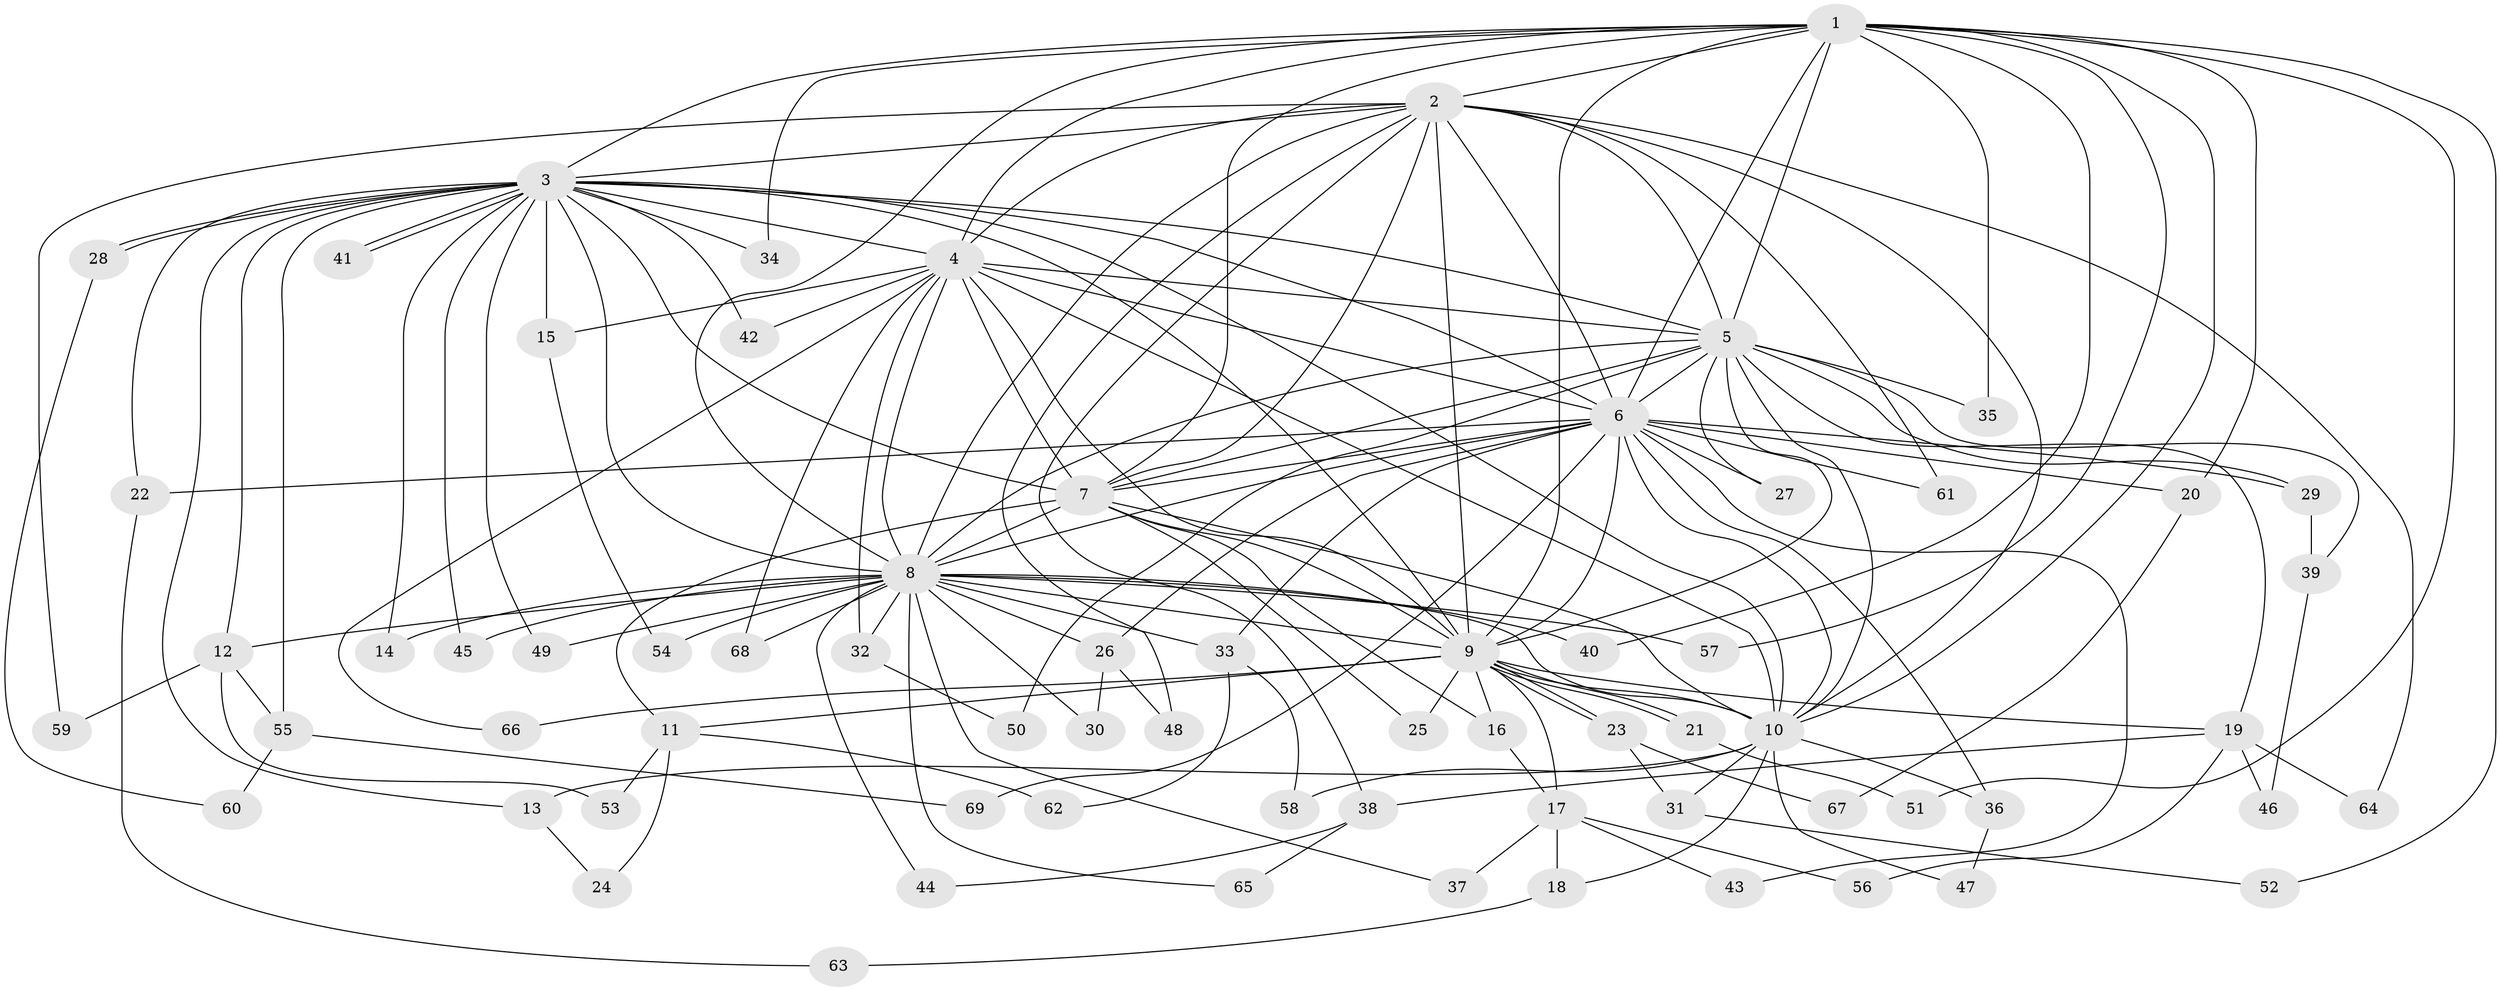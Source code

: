 // coarse degree distribution, {17: 0.020833333333333332, 20: 0.041666666666666664, 12: 0.041666666666666664, 11: 0.020833333333333332, 16: 0.020833333333333332, 19: 0.020833333333333332, 5: 0.041666666666666664, 4: 0.10416666666666667, 3: 0.16666666666666666, 2: 0.5, 1: 0.020833333333333332}
// Generated by graph-tools (version 1.1) at 2025/23/03/03/25 07:23:44]
// undirected, 69 vertices, 163 edges
graph export_dot {
graph [start="1"]
  node [color=gray90,style=filled];
  1;
  2;
  3;
  4;
  5;
  6;
  7;
  8;
  9;
  10;
  11;
  12;
  13;
  14;
  15;
  16;
  17;
  18;
  19;
  20;
  21;
  22;
  23;
  24;
  25;
  26;
  27;
  28;
  29;
  30;
  31;
  32;
  33;
  34;
  35;
  36;
  37;
  38;
  39;
  40;
  41;
  42;
  43;
  44;
  45;
  46;
  47;
  48;
  49;
  50;
  51;
  52;
  53;
  54;
  55;
  56;
  57;
  58;
  59;
  60;
  61;
  62;
  63;
  64;
  65;
  66;
  67;
  68;
  69;
  1 -- 2;
  1 -- 3;
  1 -- 4;
  1 -- 5;
  1 -- 6;
  1 -- 7;
  1 -- 8;
  1 -- 9;
  1 -- 10;
  1 -- 20;
  1 -- 34;
  1 -- 35;
  1 -- 40;
  1 -- 51;
  1 -- 52;
  1 -- 57;
  2 -- 3;
  2 -- 4;
  2 -- 5;
  2 -- 6;
  2 -- 7;
  2 -- 8;
  2 -- 9;
  2 -- 10;
  2 -- 38;
  2 -- 48;
  2 -- 59;
  2 -- 61;
  2 -- 64;
  3 -- 4;
  3 -- 5;
  3 -- 6;
  3 -- 7;
  3 -- 8;
  3 -- 9;
  3 -- 10;
  3 -- 12;
  3 -- 13;
  3 -- 14;
  3 -- 15;
  3 -- 22;
  3 -- 28;
  3 -- 28;
  3 -- 34;
  3 -- 41;
  3 -- 41;
  3 -- 42;
  3 -- 45;
  3 -- 49;
  3 -- 55;
  4 -- 5;
  4 -- 6;
  4 -- 7;
  4 -- 8;
  4 -- 9;
  4 -- 10;
  4 -- 15;
  4 -- 32;
  4 -- 42;
  4 -- 66;
  4 -- 68;
  5 -- 6;
  5 -- 7;
  5 -- 8;
  5 -- 9;
  5 -- 10;
  5 -- 19;
  5 -- 27;
  5 -- 29;
  5 -- 35;
  5 -- 39;
  5 -- 50;
  6 -- 7;
  6 -- 8;
  6 -- 9;
  6 -- 10;
  6 -- 20;
  6 -- 22;
  6 -- 26;
  6 -- 27;
  6 -- 29;
  6 -- 33;
  6 -- 36;
  6 -- 43;
  6 -- 61;
  6 -- 69;
  7 -- 8;
  7 -- 9;
  7 -- 10;
  7 -- 11;
  7 -- 16;
  7 -- 25;
  8 -- 9;
  8 -- 10;
  8 -- 12;
  8 -- 14;
  8 -- 26;
  8 -- 30;
  8 -- 32;
  8 -- 33;
  8 -- 37;
  8 -- 40;
  8 -- 44;
  8 -- 45;
  8 -- 49;
  8 -- 54;
  8 -- 57;
  8 -- 65;
  8 -- 68;
  9 -- 10;
  9 -- 11;
  9 -- 16;
  9 -- 17;
  9 -- 19;
  9 -- 21;
  9 -- 21;
  9 -- 23;
  9 -- 23;
  9 -- 25;
  9 -- 66;
  10 -- 13;
  10 -- 18;
  10 -- 31;
  10 -- 36;
  10 -- 47;
  10 -- 58;
  11 -- 24;
  11 -- 53;
  11 -- 62;
  12 -- 53;
  12 -- 55;
  12 -- 59;
  13 -- 24;
  15 -- 54;
  16 -- 17;
  17 -- 18;
  17 -- 37;
  17 -- 43;
  17 -- 56;
  18 -- 63;
  19 -- 38;
  19 -- 46;
  19 -- 56;
  19 -- 64;
  20 -- 67;
  21 -- 51;
  22 -- 63;
  23 -- 31;
  23 -- 67;
  26 -- 30;
  26 -- 48;
  28 -- 60;
  29 -- 39;
  31 -- 52;
  32 -- 50;
  33 -- 58;
  33 -- 62;
  36 -- 47;
  38 -- 44;
  38 -- 65;
  39 -- 46;
  55 -- 60;
  55 -- 69;
}
